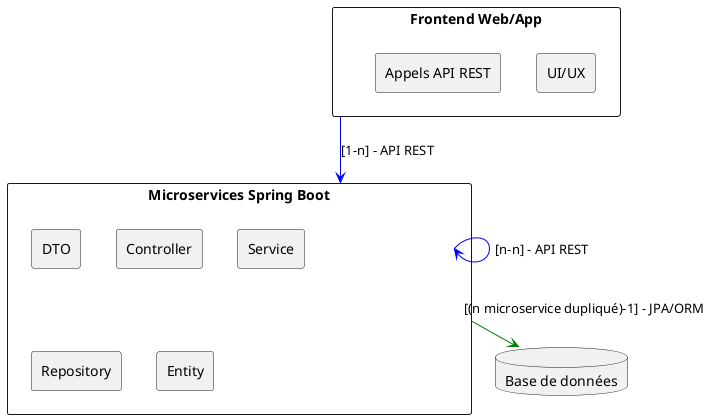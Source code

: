@startuml
skinparam componentStyle rectangle

' Composants principaux
component "Frontend Web/App" as Frontend {
  [UI/UX]
  [Appels API REST]
}

component "Microservices Spring Boot" as SpringBoot {
  [DTO]
  [Controller]
  [Service]
  [Repository]
  [Entity]
}

database "Base de données" as DB

' Relations
Frontend -[#blue]-> SpringBoot : [1-n] - API REST
SpringBoot -[#blue]-> SpringBoot : [n-n] - API REST
SpringBoot -[#green]-> DB : [(n microservice dupliqué)-1] - JPA/ORM

@enduml